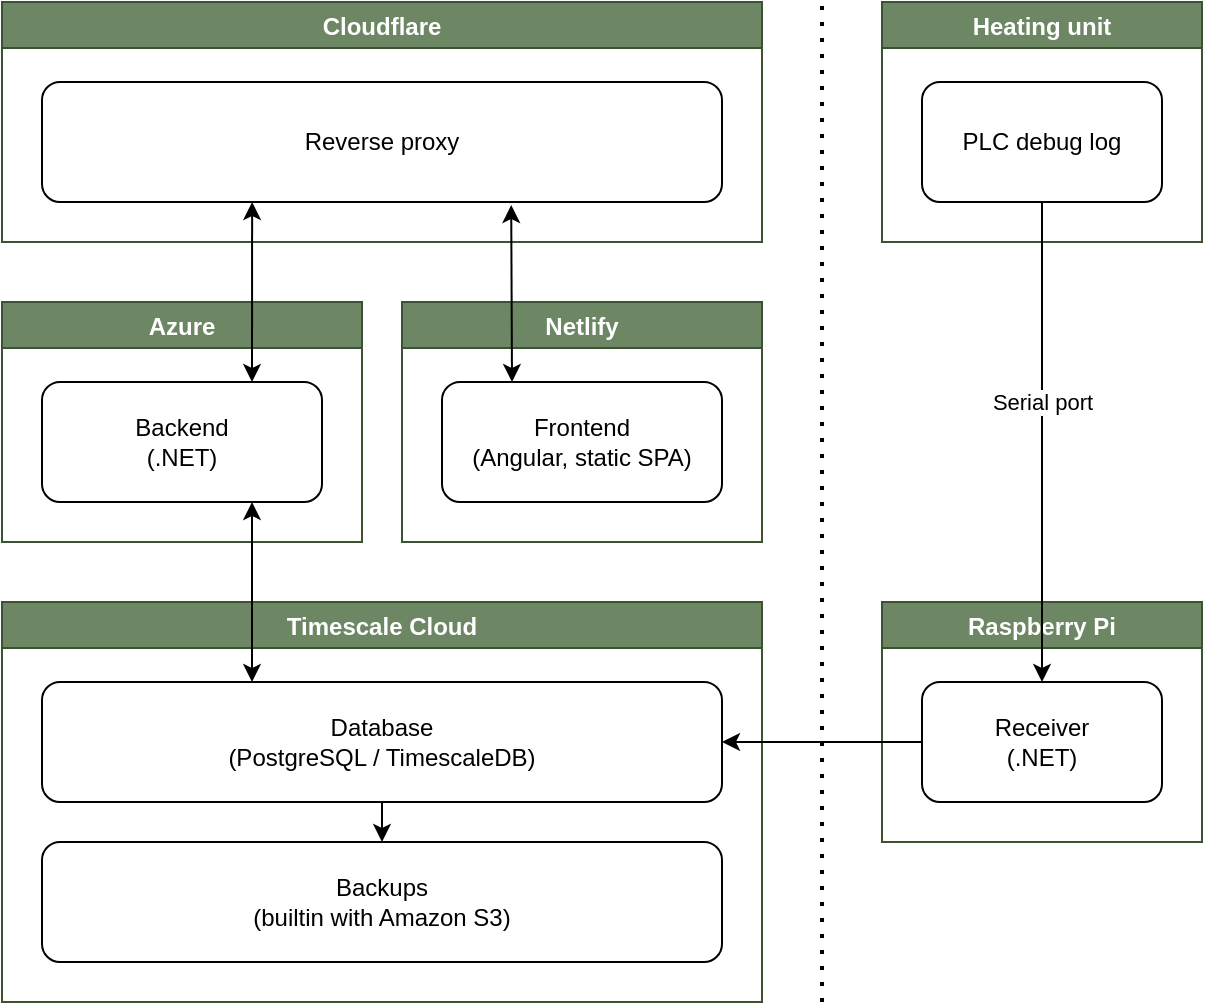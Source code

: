 <mxfile scale="1" border="15">
    <diagram id="s8dsEkdGTyLwh6e7yYzE" name="Page-1">
        <mxGraphModel dx="1616" dy="695" grid="1" gridSize="10" guides="1" tooltips="1" connect="1" arrows="1" fold="1" page="1" pageScale="1" pageWidth="850" pageHeight="1100" background="#FFFFFF" math="0" shadow="0">
            <root>
                <mxCell id="0"/>
                <mxCell id="1" parent="0"/>
                <mxCell id="v6KPYkSwEsB_Rdl9_cNV-3" value="Raspberry Pi" style="swimlane;fillColor=#6d8764;fontColor=#ffffff;strokeColor=#3A5431;" parent="1" vertex="1">
                    <mxGeometry x="480" y="340" width="160" height="120" as="geometry"/>
                </mxCell>
                <mxCell id="v6KPYkSwEsB_Rdl9_cNV-6" value="&lt;div&gt;Receiver&lt;br&gt;(.NET)&lt;br&gt;&lt;/div&gt;" style="rounded=1;whiteSpace=wrap;html=1;" parent="v6KPYkSwEsB_Rdl9_cNV-3" vertex="1">
                    <mxGeometry x="20" y="40" width="120" height="60" as="geometry"/>
                </mxCell>
                <mxCell id="v6KPYkSwEsB_Rdl9_cNV-4" value="Heating unit" style="swimlane;fillColor=#6d8764;fontColor=#ffffff;strokeColor=#3A5431;" parent="1" vertex="1">
                    <mxGeometry x="480" y="40" width="160" height="120" as="geometry"/>
                </mxCell>
                <mxCell id="v6KPYkSwEsB_Rdl9_cNV-8" value="PLC debug log" style="rounded=1;whiteSpace=wrap;html=1;" parent="v6KPYkSwEsB_Rdl9_cNV-4" vertex="1">
                    <mxGeometry x="20" y="40" width="120" height="60" as="geometry"/>
                </mxCell>
                <mxCell id="v6KPYkSwEsB_Rdl9_cNV-9" style="edgeStyle=orthogonalEdgeStyle;rounded=0;orthogonalLoop=1;jettySize=auto;html=1;exitX=0.5;exitY=0;exitDx=0;exitDy=0;startArrow=classic;startFill=1;endArrow=none;endFill=0;" parent="1" source="v6KPYkSwEsB_Rdl9_cNV-6" target="v6KPYkSwEsB_Rdl9_cNV-8" edge="1">
                    <mxGeometry relative="1" as="geometry"/>
                </mxCell>
                <mxCell id="v6KPYkSwEsB_Rdl9_cNV-12" value="&lt;div&gt;Serial port&lt;/div&gt;" style="edgeLabel;html=1;align=center;verticalAlign=middle;resizable=0;points=[];" parent="v6KPYkSwEsB_Rdl9_cNV-9" vertex="1" connectable="0">
                    <mxGeometry x="0.2" y="1" relative="1" as="geometry">
                        <mxPoint x="1" y="4" as="offset"/>
                    </mxGeometry>
                </mxCell>
                <mxCell id="v6KPYkSwEsB_Rdl9_cNV-7" value="Cloudflare" style="swimlane;fillColor=#6d8764;fontColor=#ffffff;strokeColor=#3A5431;" parent="1" vertex="1">
                    <mxGeometry x="40" y="40" width="380" height="120" as="geometry"/>
                </mxCell>
                <mxCell id="v6KPYkSwEsB_Rdl9_cNV-13" value="Reverse proxy" style="rounded=1;whiteSpace=wrap;html=1;" parent="v6KPYkSwEsB_Rdl9_cNV-7" vertex="1">
                    <mxGeometry x="20" y="40" width="340" height="60" as="geometry"/>
                </mxCell>
                <mxCell id="2" value="Azure" style="swimlane;fillColor=#6d8764;fontColor=#ffffff;strokeColor=#3A5431;" vertex="1" parent="1">
                    <mxGeometry x="40" y="190" width="180" height="120" as="geometry"/>
                </mxCell>
                <mxCell id="v6KPYkSwEsB_Rdl9_cNV-18" value="&lt;div&gt;Backend&lt;br&gt;(.NET)&lt;/div&gt;" style="rounded=1;whiteSpace=wrap;html=1;" parent="2" vertex="1">
                    <mxGeometry x="20" y="40" width="140" height="60" as="geometry"/>
                </mxCell>
                <mxCell id="5" value="Netlify" style="swimlane;fillColor=#6d8764;fontColor=#ffffff;strokeColor=#3A5431;" vertex="1" parent="1">
                    <mxGeometry x="240" y="190" width="180" height="120" as="geometry"/>
                </mxCell>
                <mxCell id="v6KPYkSwEsB_Rdl9_cNV-19" value="&lt;div&gt;Frontend&lt;br&gt;(Angular, static SPA)&lt;br&gt;&lt;/div&gt;" style="rounded=1;whiteSpace=wrap;html=1;" parent="5" vertex="1">
                    <mxGeometry x="20" y="40" width="140" height="60" as="geometry"/>
                </mxCell>
                <mxCell id="7" value="Timescale Cloud" style="swimlane;fillColor=#6d8764;fontColor=#ffffff;strokeColor=#3A5431;" vertex="1" parent="1">
                    <mxGeometry x="40" y="340" width="380" height="200" as="geometry"/>
                </mxCell>
                <mxCell id="21" style="edgeStyle=none;html=1;exitX=0.5;exitY=1;exitDx=0;exitDy=0;entryX=0.5;entryY=0;entryDx=0;entryDy=0;startArrow=none;startFill=0;endArrow=classic;endFill=1;" edge="1" parent="7" source="v6KPYkSwEsB_Rdl9_cNV-14" target="9">
                    <mxGeometry relative="1" as="geometry"/>
                </mxCell>
                <mxCell id="v6KPYkSwEsB_Rdl9_cNV-14" value="&lt;div&gt;Database&lt;br&gt;(PostgreSQL / TimescaleDB)&lt;/div&gt;" style="rounded=1;whiteSpace=wrap;html=1;" parent="7" vertex="1">
                    <mxGeometry x="20" y="40" width="340" height="60" as="geometry"/>
                </mxCell>
                <mxCell id="9" value="&lt;div&gt;Backups&lt;/div&gt;&lt;div&gt;(builtin with Amazon S3)&lt;/div&gt;" style="rounded=1;whiteSpace=wrap;html=1;" vertex="1" parent="7">
                    <mxGeometry x="20" y="120" width="340" height="60" as="geometry"/>
                </mxCell>
                <mxCell id="12" style="edgeStyle=none;html=1;exitX=0.25;exitY=0;exitDx=0;exitDy=0;entryX=0.69;entryY=1.025;entryDx=0;entryDy=0;entryPerimeter=0;startArrow=classic;startFill=1;endArrow=classic;endFill=1;" edge="1" parent="1" source="v6KPYkSwEsB_Rdl9_cNV-19" target="v6KPYkSwEsB_Rdl9_cNV-13">
                    <mxGeometry relative="1" as="geometry"/>
                </mxCell>
                <mxCell id="15" style="edgeStyle=none;html=1;exitX=0.75;exitY=0;exitDx=0;exitDy=0;entryX=0.309;entryY=1;entryDx=0;entryDy=0;entryPerimeter=0;startArrow=classic;startFill=1;endArrow=classic;endFill=1;" edge="1" parent="1" source="v6KPYkSwEsB_Rdl9_cNV-18" target="v6KPYkSwEsB_Rdl9_cNV-13">
                    <mxGeometry relative="1" as="geometry"/>
                </mxCell>
                <mxCell id="18" style="edgeStyle=none;html=1;exitX=0;exitY=0.5;exitDx=0;exitDy=0;entryX=1;entryY=0.5;entryDx=0;entryDy=0;startArrow=none;startFill=0;endArrow=classic;endFill=1;" edge="1" parent="1" source="v6KPYkSwEsB_Rdl9_cNV-6" target="v6KPYkSwEsB_Rdl9_cNV-14">
                    <mxGeometry relative="1" as="geometry"/>
                </mxCell>
                <mxCell id="20" style="edgeStyle=none;html=1;exitX=0.75;exitY=1;exitDx=0;exitDy=0;startArrow=classic;startFill=1;endArrow=classic;endFill=1;" edge="1" parent="1" source="v6KPYkSwEsB_Rdl9_cNV-18">
                    <mxGeometry relative="1" as="geometry">
                        <mxPoint x="165" y="290" as="sourcePoint"/>
                        <mxPoint x="165" y="380" as="targetPoint"/>
                    </mxGeometry>
                </mxCell>
                <mxCell id="22" value="" style="endArrow=none;dashed=1;html=1;dashPattern=1 3;strokeWidth=2;" edge="1" parent="1">
                    <mxGeometry width="50" height="50" relative="1" as="geometry">
                        <mxPoint x="450" y="540" as="sourcePoint"/>
                        <mxPoint x="450" y="40" as="targetPoint"/>
                    </mxGeometry>
                </mxCell>
            </root>
        </mxGraphModel>
    </diagram>
</mxfile>